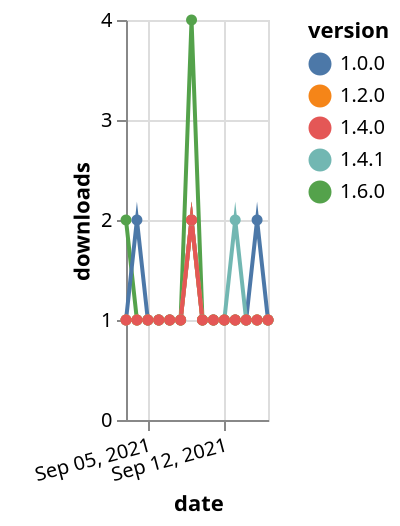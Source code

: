 {"$schema": "https://vega.github.io/schema/vega-lite/v5.json", "description": "A simple bar chart with embedded data.", "data": {"values": [{"date": "2021-09-03", "total": 122, "delta": 2, "version": "1.6.0"}, {"date": "2021-09-04", "total": 123, "delta": 1, "version": "1.6.0"}, {"date": "2021-09-05", "total": 124, "delta": 1, "version": "1.6.0"}, {"date": "2021-09-06", "total": 125, "delta": 1, "version": "1.6.0"}, {"date": "2021-09-07", "total": 126, "delta": 1, "version": "1.6.0"}, {"date": "2021-09-08", "total": 127, "delta": 1, "version": "1.6.0"}, {"date": "2021-09-09", "total": 131, "delta": 4, "version": "1.6.0"}, {"date": "2021-09-10", "total": 132, "delta": 1, "version": "1.6.0"}, {"date": "2021-09-11", "total": 133, "delta": 1, "version": "1.6.0"}, {"date": "2021-09-12", "total": 134, "delta": 1, "version": "1.6.0"}, {"date": "2021-09-13", "total": 135, "delta": 1, "version": "1.6.0"}, {"date": "2021-09-14", "total": 136, "delta": 1, "version": "1.6.0"}, {"date": "2021-09-15", "total": 137, "delta": 1, "version": "1.6.0"}, {"date": "2021-09-16", "total": 138, "delta": 1, "version": "1.6.0"}, {"date": "2021-09-03", "total": 194, "delta": 1, "version": "1.0.0"}, {"date": "2021-09-04", "total": 196, "delta": 2, "version": "1.0.0"}, {"date": "2021-09-05", "total": 197, "delta": 1, "version": "1.0.0"}, {"date": "2021-09-06", "total": 198, "delta": 1, "version": "1.0.0"}, {"date": "2021-09-07", "total": 199, "delta": 1, "version": "1.0.0"}, {"date": "2021-09-08", "total": 200, "delta": 1, "version": "1.0.0"}, {"date": "2021-09-09", "total": 202, "delta": 2, "version": "1.0.0"}, {"date": "2021-09-10", "total": 203, "delta": 1, "version": "1.0.0"}, {"date": "2021-09-11", "total": 204, "delta": 1, "version": "1.0.0"}, {"date": "2021-09-12", "total": 205, "delta": 1, "version": "1.0.0"}, {"date": "2021-09-13", "total": 206, "delta": 1, "version": "1.0.0"}, {"date": "2021-09-14", "total": 207, "delta": 1, "version": "1.0.0"}, {"date": "2021-09-15", "total": 209, "delta": 2, "version": "1.0.0"}, {"date": "2021-09-16", "total": 210, "delta": 1, "version": "1.0.0"}, {"date": "2021-09-03", "total": 133, "delta": 1, "version": "1.4.1"}, {"date": "2021-09-04", "total": 134, "delta": 1, "version": "1.4.1"}, {"date": "2021-09-05", "total": 135, "delta": 1, "version": "1.4.1"}, {"date": "2021-09-06", "total": 136, "delta": 1, "version": "1.4.1"}, {"date": "2021-09-07", "total": 137, "delta": 1, "version": "1.4.1"}, {"date": "2021-09-08", "total": 138, "delta": 1, "version": "1.4.1"}, {"date": "2021-09-09", "total": 140, "delta": 2, "version": "1.4.1"}, {"date": "2021-09-10", "total": 141, "delta": 1, "version": "1.4.1"}, {"date": "2021-09-11", "total": 142, "delta": 1, "version": "1.4.1"}, {"date": "2021-09-12", "total": 143, "delta": 1, "version": "1.4.1"}, {"date": "2021-09-13", "total": 145, "delta": 2, "version": "1.4.1"}, {"date": "2021-09-14", "total": 146, "delta": 1, "version": "1.4.1"}, {"date": "2021-09-15", "total": 147, "delta": 1, "version": "1.4.1"}, {"date": "2021-09-16", "total": 148, "delta": 1, "version": "1.4.1"}, {"date": "2021-09-03", "total": 176, "delta": 1, "version": "1.2.0"}, {"date": "2021-09-04", "total": 177, "delta": 1, "version": "1.2.0"}, {"date": "2021-09-05", "total": 178, "delta": 1, "version": "1.2.0"}, {"date": "2021-09-06", "total": 179, "delta": 1, "version": "1.2.0"}, {"date": "2021-09-07", "total": 180, "delta": 1, "version": "1.2.0"}, {"date": "2021-09-08", "total": 181, "delta": 1, "version": "1.2.0"}, {"date": "2021-09-09", "total": 183, "delta": 2, "version": "1.2.0"}, {"date": "2021-09-10", "total": 184, "delta": 1, "version": "1.2.0"}, {"date": "2021-09-11", "total": 185, "delta": 1, "version": "1.2.0"}, {"date": "2021-09-12", "total": 186, "delta": 1, "version": "1.2.0"}, {"date": "2021-09-13", "total": 187, "delta": 1, "version": "1.2.0"}, {"date": "2021-09-14", "total": 188, "delta": 1, "version": "1.2.0"}, {"date": "2021-09-15", "total": 189, "delta": 1, "version": "1.2.0"}, {"date": "2021-09-16", "total": 190, "delta": 1, "version": "1.2.0"}, {"date": "2021-09-03", "total": 155, "delta": 1, "version": "1.4.0"}, {"date": "2021-09-04", "total": 156, "delta": 1, "version": "1.4.0"}, {"date": "2021-09-05", "total": 157, "delta": 1, "version": "1.4.0"}, {"date": "2021-09-06", "total": 158, "delta": 1, "version": "1.4.0"}, {"date": "2021-09-07", "total": 159, "delta": 1, "version": "1.4.0"}, {"date": "2021-09-08", "total": 160, "delta": 1, "version": "1.4.0"}, {"date": "2021-09-09", "total": 162, "delta": 2, "version": "1.4.0"}, {"date": "2021-09-10", "total": 163, "delta": 1, "version": "1.4.0"}, {"date": "2021-09-11", "total": 164, "delta": 1, "version": "1.4.0"}, {"date": "2021-09-12", "total": 165, "delta": 1, "version": "1.4.0"}, {"date": "2021-09-13", "total": 166, "delta": 1, "version": "1.4.0"}, {"date": "2021-09-14", "total": 167, "delta": 1, "version": "1.4.0"}, {"date": "2021-09-15", "total": 168, "delta": 1, "version": "1.4.0"}, {"date": "2021-09-16", "total": 169, "delta": 1, "version": "1.4.0"}]}, "width": "container", "mark": {"type": "line", "point": {"filled": true}}, "encoding": {"x": {"field": "date", "type": "temporal", "timeUnit": "yearmonthdate", "title": "date", "axis": {"labelAngle": -15}}, "y": {"field": "delta", "type": "quantitative", "title": "downloads"}, "color": {"field": "version", "type": "nominal"}, "tooltip": {"field": "delta"}}}